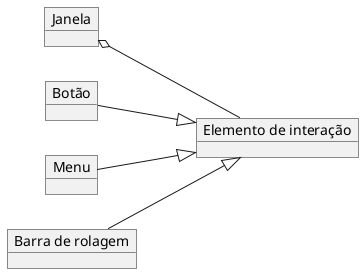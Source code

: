 @startuml mod01ima10
object "Janela" as o1
object "Elemento de interação" as o2
object "Botão" as o3
object "Menu" as o4
object "Barra de rolagem" as o5
left to right direction
o3 --|> o2
o4 --|> o2
o5 --|> o2
o1 o-- o2
@enduml